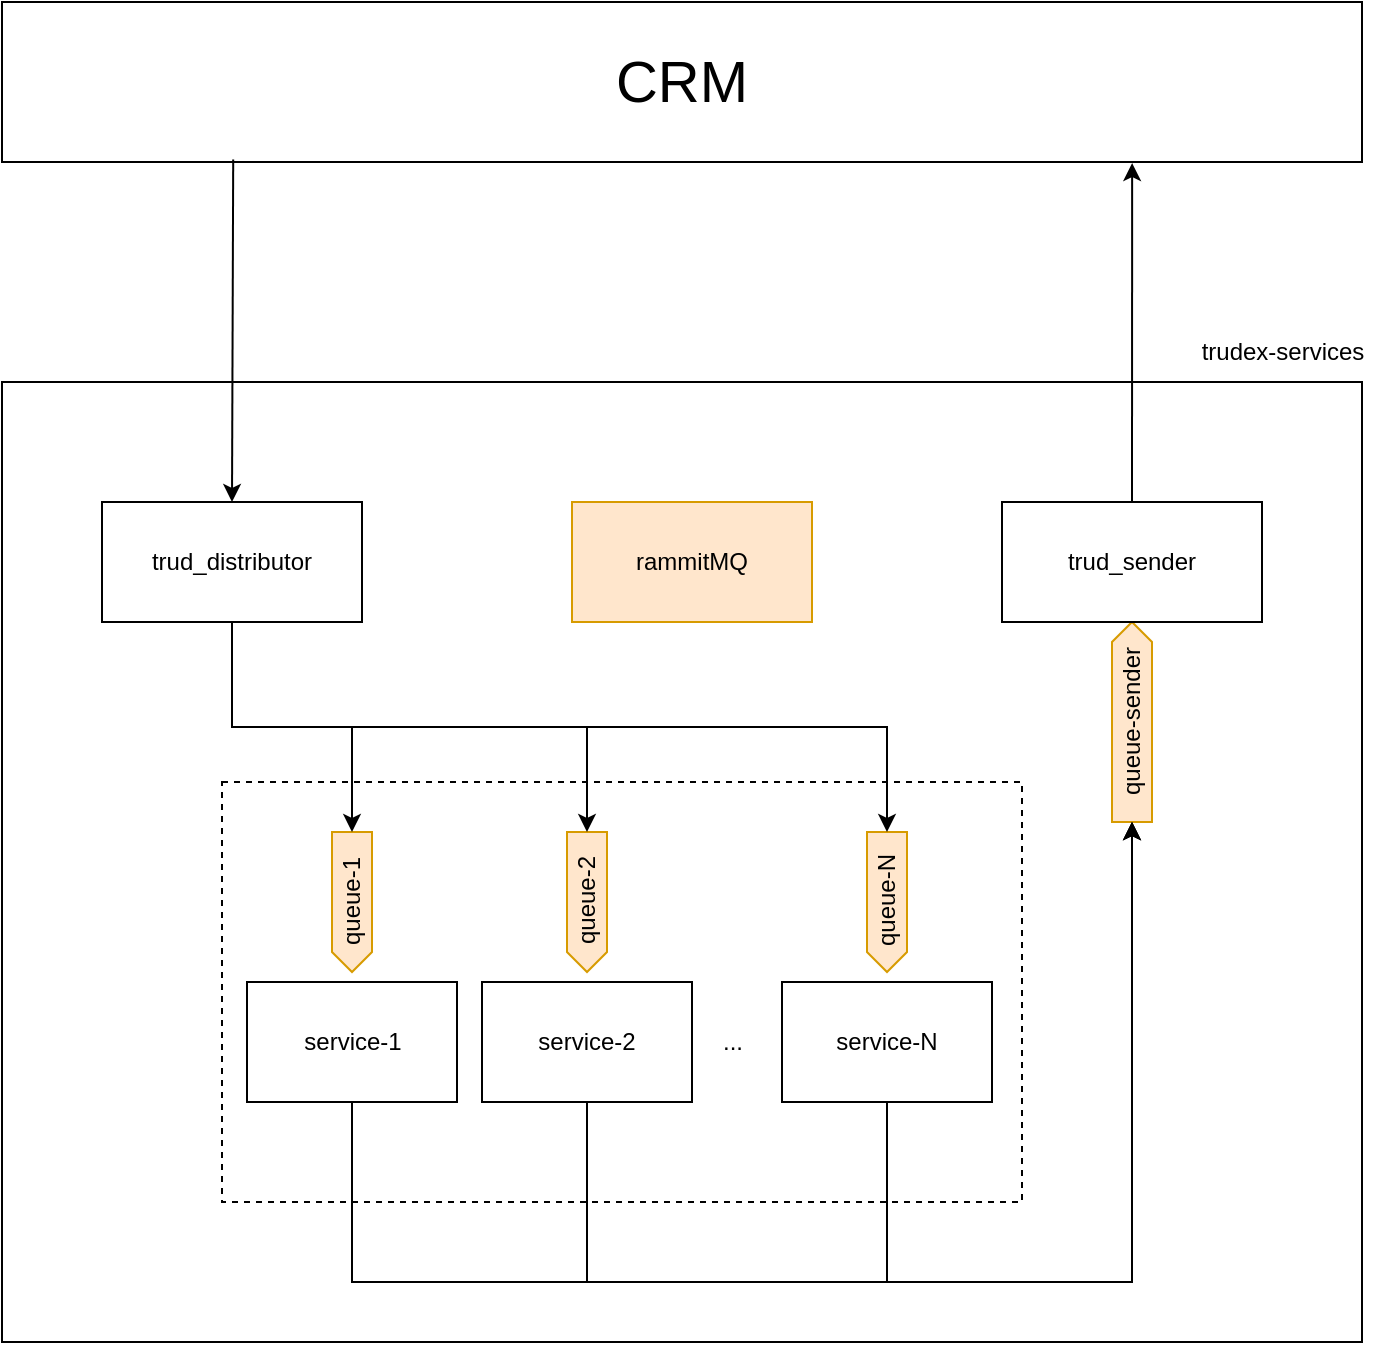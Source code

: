 <mxfile version="26.0.7">
  <diagram name="Страница — 1" id="3CRPLCyEK8O-Rs985PWd">
    <mxGraphModel dx="1430" dy="830" grid="1" gridSize="10" guides="1" tooltips="1" connect="1" arrows="1" fold="1" page="1" pageScale="1" pageWidth="850" pageHeight="1100" math="0" shadow="0">
      <root>
        <mxCell id="0" />
        <mxCell id="1" parent="0" />
        <mxCell id="Vs75zDIMN4_pyWgxl_LH-1" value="&lt;font style=&quot;font-size: 29px;&quot;&gt;CRM&lt;/font&gt;" style="rounded=0;whiteSpace=wrap;html=1;" vertex="1" parent="1">
          <mxGeometry x="80" y="60" width="680" height="80" as="geometry" />
        </mxCell>
        <mxCell id="Vs75zDIMN4_pyWgxl_LH-2" value="" style="rounded=0;whiteSpace=wrap;html=1;" vertex="1" parent="1">
          <mxGeometry x="80" y="250" width="680" height="480" as="geometry" />
        </mxCell>
        <mxCell id="Vs75zDIMN4_pyWgxl_LH-3" value="trudex-services" style="text;html=1;align=center;verticalAlign=middle;resizable=0;points=[];autosize=1;strokeColor=none;fillColor=none;" vertex="1" parent="1">
          <mxGeometry x="670" y="220" width="100" height="30" as="geometry" />
        </mxCell>
        <mxCell id="Vs75zDIMN4_pyWgxl_LH-4" value="trud_distributor" style="rounded=0;whiteSpace=wrap;html=1;" vertex="1" parent="1">
          <mxGeometry x="130" y="310" width="130" height="60" as="geometry" />
        </mxCell>
        <mxCell id="Vs75zDIMN4_pyWgxl_LH-5" value="queue-sender" style="html=1;shadow=0;dashed=0;align=center;verticalAlign=middle;shape=mxgraph.arrows2.arrow;dy=0;dx=10;notch=0;rotation=-90;fillColor=#ffe6cc;strokeColor=#d79b00;" vertex="1" parent="1">
          <mxGeometry x="595" y="410" width="100" height="20" as="geometry" />
        </mxCell>
        <mxCell id="Vs75zDIMN4_pyWgxl_LH-6" value="trud_sender" style="rounded=0;whiteSpace=wrap;html=1;" vertex="1" parent="1">
          <mxGeometry x="580" y="310" width="130" height="60" as="geometry" />
        </mxCell>
        <mxCell id="Vs75zDIMN4_pyWgxl_LH-8" value="rammitMQ" style="rounded=0;whiteSpace=wrap;html=1;fillColor=#ffe6cc;strokeColor=#d79b00;" vertex="1" parent="1">
          <mxGeometry x="365" y="310" width="120" height="60" as="geometry" />
        </mxCell>
        <mxCell id="Vs75zDIMN4_pyWgxl_LH-15" value="" style="endArrow=classic;html=1;rounded=0;entryX=0.5;entryY=0;entryDx=0;entryDy=0;exitX=0.17;exitY=0.984;exitDx=0;exitDy=0;exitPerimeter=0;" edge="1" parent="1" source="Vs75zDIMN4_pyWgxl_LH-1" target="Vs75zDIMN4_pyWgxl_LH-4">
          <mxGeometry relative="1" as="geometry">
            <mxPoint x="241" y="142" as="sourcePoint" />
            <mxPoint x="400" y="320" as="targetPoint" />
          </mxGeometry>
        </mxCell>
        <mxCell id="Vs75zDIMN4_pyWgxl_LH-19" value="" style="endArrow=classic;html=1;rounded=0;entryX=0.831;entryY=1.007;entryDx=0;entryDy=0;entryPerimeter=0;exitX=0.5;exitY=0;exitDx=0;exitDy=0;" edge="1" parent="1" source="Vs75zDIMN4_pyWgxl_LH-6" target="Vs75zDIMN4_pyWgxl_LH-1">
          <mxGeometry relative="1" as="geometry">
            <mxPoint x="640" y="270" as="sourcePoint" />
            <mxPoint x="480" y="530" as="targetPoint" />
          </mxGeometry>
        </mxCell>
        <mxCell id="Vs75zDIMN4_pyWgxl_LH-20" value="" style="rounded=0;whiteSpace=wrap;html=1;dashed=1;" vertex="1" parent="1">
          <mxGeometry x="190" y="450" width="400" height="210" as="geometry" />
        </mxCell>
        <mxCell id="Vs75zDIMN4_pyWgxl_LH-7" value="" style="html=1;shadow=0;dashed=0;align=center;verticalAlign=middle;shape=mxgraph.arrows2.arrow;dy=0;dx=10;notch=0;rotation=90;fillColor=#ffe6cc;strokeColor=#d79b00;" vertex="1" parent="1">
          <mxGeometry x="220" y="500" width="70" height="20" as="geometry" />
        </mxCell>
        <mxCell id="Vs75zDIMN4_pyWgxl_LH-22" value="service-1" style="rounded=0;whiteSpace=wrap;html=1;" vertex="1" parent="1">
          <mxGeometry x="202.5" y="550" width="105" height="60" as="geometry" />
        </mxCell>
        <mxCell id="Vs75zDIMN4_pyWgxl_LH-23" value="" style="html=1;shadow=0;dashed=0;align=center;verticalAlign=middle;shape=mxgraph.arrows2.arrow;dy=0;dx=10;notch=0;rotation=90;fillColor=#ffe6cc;strokeColor=#d79b00;" vertex="1" parent="1">
          <mxGeometry x="337.5" y="500" width="70" height="20" as="geometry" />
        </mxCell>
        <mxCell id="Vs75zDIMN4_pyWgxl_LH-24" value="service-2" style="rounded=0;whiteSpace=wrap;html=1;" vertex="1" parent="1">
          <mxGeometry x="320" y="550" width="105" height="60" as="geometry" />
        </mxCell>
        <mxCell id="Vs75zDIMN4_pyWgxl_LH-25" value="" style="html=1;shadow=0;dashed=0;align=center;verticalAlign=middle;shape=mxgraph.arrows2.arrow;dy=0;dx=10;notch=0;rotation=90;fillColor=#ffe6cc;strokeColor=#d79b00;" vertex="1" parent="1">
          <mxGeometry x="487.5" y="500" width="70" height="20" as="geometry" />
        </mxCell>
        <mxCell id="Vs75zDIMN4_pyWgxl_LH-26" value="service-N" style="rounded=0;whiteSpace=wrap;html=1;" vertex="1" parent="1">
          <mxGeometry x="470" y="550" width="105" height="60" as="geometry" />
        </mxCell>
        <mxCell id="Vs75zDIMN4_pyWgxl_LH-27" value="..." style="text;html=1;align=center;verticalAlign=middle;resizable=0;points=[];autosize=1;strokeColor=none;fillColor=none;" vertex="1" parent="1">
          <mxGeometry x="430" y="565" width="30" height="30" as="geometry" />
        </mxCell>
        <mxCell id="Vs75zDIMN4_pyWgxl_LH-28" style="edgeStyle=orthogonalEdgeStyle;rounded=0;orthogonalLoop=1;jettySize=auto;html=1;entryX=0;entryY=0.5;entryDx=0;entryDy=0;entryPerimeter=0;" edge="1" parent="1" source="Vs75zDIMN4_pyWgxl_LH-4" target="Vs75zDIMN4_pyWgxl_LH-7">
          <mxGeometry relative="1" as="geometry" />
        </mxCell>
        <mxCell id="Vs75zDIMN4_pyWgxl_LH-29" style="edgeStyle=orthogonalEdgeStyle;rounded=0;orthogonalLoop=1;jettySize=auto;html=1;entryX=0;entryY=0.5;entryDx=0;entryDy=0;entryPerimeter=0;exitX=0.5;exitY=1;exitDx=0;exitDy=0;" edge="1" parent="1" source="Vs75zDIMN4_pyWgxl_LH-4" target="Vs75zDIMN4_pyWgxl_LH-23">
          <mxGeometry relative="1" as="geometry" />
        </mxCell>
        <mxCell id="Vs75zDIMN4_pyWgxl_LH-30" style="edgeStyle=orthogonalEdgeStyle;rounded=0;orthogonalLoop=1;jettySize=auto;html=1;entryX=0;entryY=0.5;entryDx=0;entryDy=0;entryPerimeter=0;exitX=0.5;exitY=1;exitDx=0;exitDy=0;" edge="1" parent="1" source="Vs75zDIMN4_pyWgxl_LH-4" target="Vs75zDIMN4_pyWgxl_LH-25">
          <mxGeometry relative="1" as="geometry" />
        </mxCell>
        <mxCell id="Vs75zDIMN4_pyWgxl_LH-31" style="edgeStyle=orthogonalEdgeStyle;rounded=0;orthogonalLoop=1;jettySize=auto;html=1;entryX=0;entryY=0.5;entryDx=0;entryDy=0;entryPerimeter=0;" edge="1" parent="1" source="Vs75zDIMN4_pyWgxl_LH-22" target="Vs75zDIMN4_pyWgxl_LH-5">
          <mxGeometry relative="1" as="geometry">
            <Array as="points">
              <mxPoint x="255" y="700" />
              <mxPoint x="645" y="700" />
            </Array>
          </mxGeometry>
        </mxCell>
        <mxCell id="Vs75zDIMN4_pyWgxl_LH-32" style="edgeStyle=orthogonalEdgeStyle;rounded=0;orthogonalLoop=1;jettySize=auto;html=1;entryX=0;entryY=0.5;entryDx=0;entryDy=0;entryPerimeter=0;" edge="1" parent="1" source="Vs75zDIMN4_pyWgxl_LH-24" target="Vs75zDIMN4_pyWgxl_LH-5">
          <mxGeometry relative="1" as="geometry">
            <Array as="points">
              <mxPoint x="372" y="700" />
              <mxPoint x="645" y="700" />
            </Array>
          </mxGeometry>
        </mxCell>
        <mxCell id="Vs75zDIMN4_pyWgxl_LH-33" style="edgeStyle=orthogonalEdgeStyle;rounded=0;orthogonalLoop=1;jettySize=auto;html=1;entryX=0;entryY=0.5;entryDx=0;entryDy=0;entryPerimeter=0;" edge="1" parent="1" source="Vs75zDIMN4_pyWgxl_LH-26" target="Vs75zDIMN4_pyWgxl_LH-5">
          <mxGeometry relative="1" as="geometry">
            <Array as="points">
              <mxPoint x="522" y="700" />
              <mxPoint x="645" y="700" />
            </Array>
          </mxGeometry>
        </mxCell>
        <mxCell id="Vs75zDIMN4_pyWgxl_LH-34" value="queue-N" style="text;html=1;align=center;verticalAlign=middle;resizable=0;points=[];autosize=1;strokeColor=none;fillColor=none;rotation=-90;" vertex="1" parent="1">
          <mxGeometry x="487.5" y="495" width="70" height="30" as="geometry" />
        </mxCell>
        <mxCell id="Vs75zDIMN4_pyWgxl_LH-35" value="queue-2" style="text;html=1;align=center;verticalAlign=middle;resizable=0;points=[];autosize=1;strokeColor=none;fillColor=none;rotation=-90;" vertex="1" parent="1">
          <mxGeometry x="337.5" y="495" width="70" height="30" as="geometry" />
        </mxCell>
        <mxCell id="Vs75zDIMN4_pyWgxl_LH-36" value="queue-1" style="text;html=1;align=center;verticalAlign=middle;resizable=0;points=[];autosize=1;strokeColor=none;fillColor=none;rotation=-90;" vertex="1" parent="1">
          <mxGeometry x="220" y="495" width="70" height="30" as="geometry" />
        </mxCell>
      </root>
    </mxGraphModel>
  </diagram>
</mxfile>
